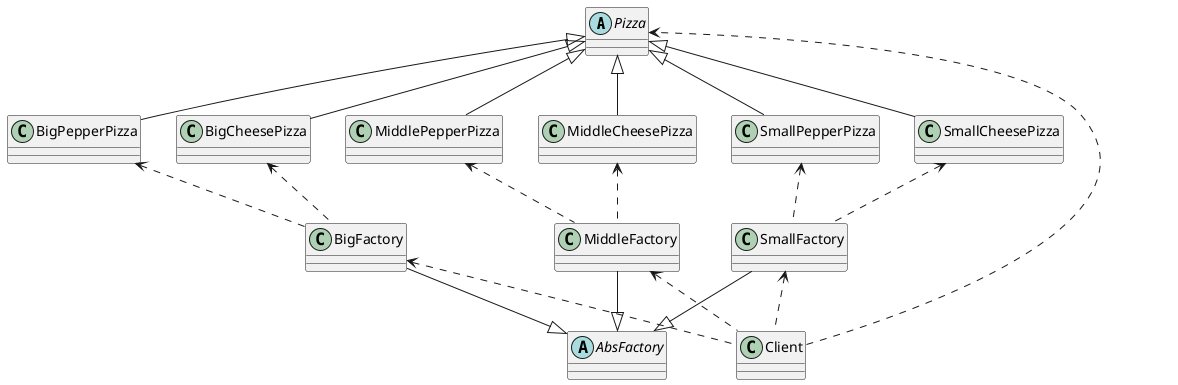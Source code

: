 @startuml
abstract class Pizza
class BigCheesePizza
class BigPepperPizza
class MiddleCheesePizza
class MiddlePepperPizza
class SmallCheesePizza
class SmallPepperPizza
abstract class AbsFactory
class BigFactory
class MiddleFactory
class SmallFactory
class Client

Pizza <|-- BigCheesePizza
Pizza <|-- BigPepperPizza
Pizza <|-- MiddleCheesePizza
Pizza <|-- MiddlePepperPizza
Pizza <|-- SmallCheesePizza
Pizza <|-- SmallPepperPizza

BigCheesePizza <.. BigFactory
BigPepperPizza <.. BigFactory
MiddleCheesePizza <.. MiddleFactory
MiddlePepperPizza <.. MiddleFactory
SmallCheesePizza <.. SmallFactory
SmallPepperPizza <.. SmallFactory

BigFactory --|> AbsFactory
MiddleFactory --|> AbsFactory
SmallFactory --|> AbsFactory

Client ..> Pizza
BigFactory <.. Client
MiddleFactory <.. Client
SmallFactory <.. Client
@enduml
